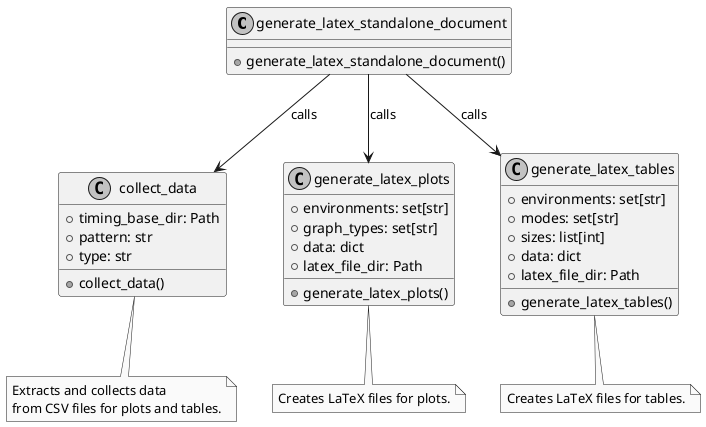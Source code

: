 @startuml
skinparam monochrome true

class generate_latex_standalone_document {
    +generate_latex_standalone_document()
}

class collect_data {
    +timing_base_dir: Path
    +pattern: str
    +type: str
    +collect_data()
}

class generate_latex_plots {
    +environments: set[str]
    +graph_types: set[str]
    +data: dict
    +latex_file_dir: Path
    +generate_latex_plots()
}

class generate_latex_tables {
    +environments: set[str]
    +modes: set[str]
    +sizes: list[int]
    +data: dict
    +latex_file_dir: Path
    +generate_latex_tables()
}

generate_latex_standalone_document --> collect_data : calls
generate_latex_standalone_document --> generate_latex_plots : calls
generate_latex_standalone_document --> generate_latex_tables : calls

note bottom of collect_data : Extracts and collects data\nfrom CSV files for plots and tables.
note bottom of generate_latex_plots : Creates LaTeX files for plots.
note bottom of generate_latex_tables : Creates LaTeX files for tables.

@enduml
